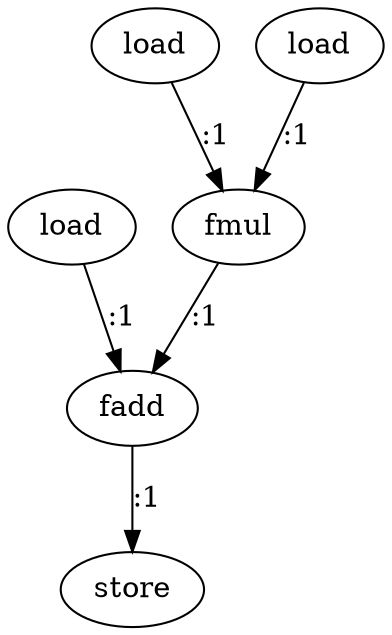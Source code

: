 digraph  {
   0 [label="load"];
   1 [label="load"];
   2 [label="load"];
   3 [label="fmul"];
   4 [label="fadd"];
   5 [label="store"];

   0->4 [label=":1"]
   1->3 [label=":1"]
   2->3 [label=":1"]
   3->4 [label=":1"]
   4->5 [label=":1"]
}
